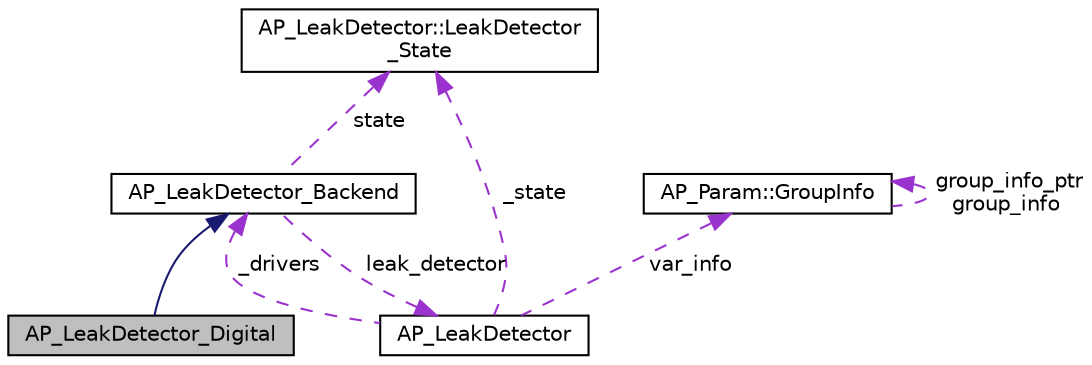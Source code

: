 digraph "AP_LeakDetector_Digital"
{
 // INTERACTIVE_SVG=YES
  edge [fontname="Helvetica",fontsize="10",labelfontname="Helvetica",labelfontsize="10"];
  node [fontname="Helvetica",fontsize="10",shape=record];
  Node1 [label="AP_LeakDetector_Digital",height=0.2,width=0.4,color="black", fillcolor="grey75", style="filled", fontcolor="black"];
  Node2 -> Node1 [dir="back",color="midnightblue",fontsize="10",style="solid",fontname="Helvetica"];
  Node2 [label="AP_LeakDetector_Backend",height=0.2,width=0.4,color="black", fillcolor="white", style="filled",URL="$classAP__LeakDetector__Backend.html"];
  Node3 -> Node2 [dir="back",color="darkorchid3",fontsize="10",style="dashed",label=" state" ,fontname="Helvetica"];
  Node3 [label="AP_LeakDetector::LeakDetector\l_State",height=0.2,width=0.4,color="black", fillcolor="white", style="filled",URL="$structAP__LeakDetector_1_1LeakDetector__State.html"];
  Node4 -> Node2 [dir="back",color="darkorchid3",fontsize="10",style="dashed",label=" leak_detector" ,fontname="Helvetica"];
  Node4 [label="AP_LeakDetector",height=0.2,width=0.4,color="black", fillcolor="white", style="filled",URL="$classAP__LeakDetector.html"];
  Node3 -> Node4 [dir="back",color="darkorchid3",fontsize="10",style="dashed",label=" _state" ,fontname="Helvetica"];
  Node5 -> Node4 [dir="back",color="darkorchid3",fontsize="10",style="dashed",label=" var_info" ,fontname="Helvetica"];
  Node5 [label="AP_Param::GroupInfo",height=0.2,width=0.4,color="black", fillcolor="white", style="filled",URL="$structAP__Param_1_1GroupInfo.html"];
  Node5 -> Node5 [dir="back",color="darkorchid3",fontsize="10",style="dashed",label=" group_info_ptr\ngroup_info" ,fontname="Helvetica"];
  Node2 -> Node4 [dir="back",color="darkorchid3",fontsize="10",style="dashed",label=" _drivers" ,fontname="Helvetica"];
}
